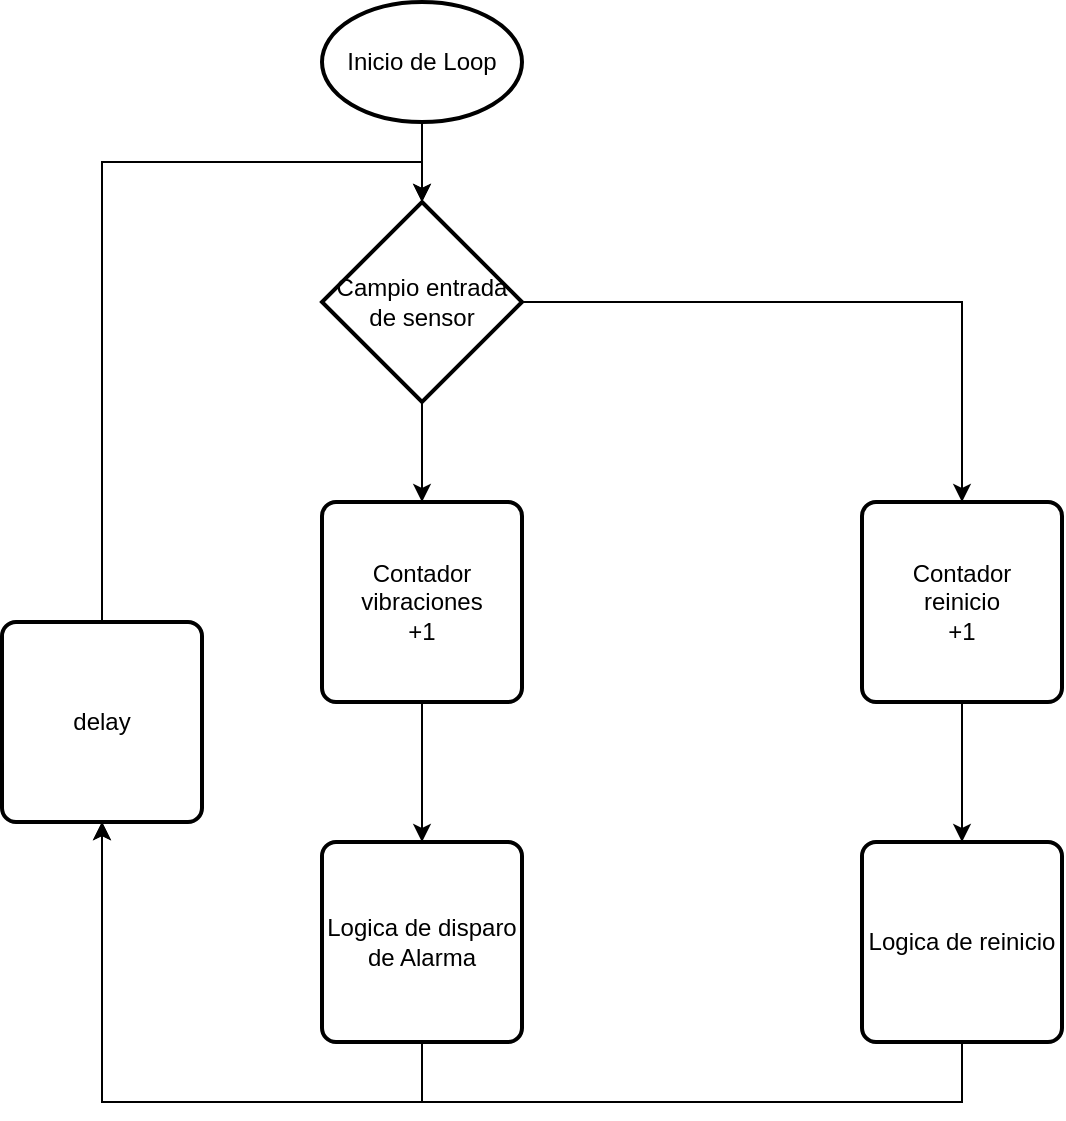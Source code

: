 <mxfile version="20.7.4" type="device"><diagram id="UntgqECXFvRxFrdLfsDa" name="Page-1"><mxGraphModel dx="1026" dy="677" grid="1" gridSize="10" guides="1" tooltips="1" connect="1" arrows="1" fold="1" page="1" pageScale="1" pageWidth="850" pageHeight="1100" math="0" shadow="0"><root><mxCell id="0"/><mxCell id="1" parent="0"/><mxCell id="8iZtHXji84iOWy4XLgpH-7" style="edgeStyle=orthogonalEdgeStyle;rounded=0;orthogonalLoop=1;jettySize=auto;html=1;entryX=0.5;entryY=0;entryDx=0;entryDy=0;entryPerimeter=0;" edge="1" parent="1" source="8iZtHXji84iOWy4XLgpH-1" target="8iZtHXji84iOWy4XLgpH-2"><mxGeometry relative="1" as="geometry"/></mxCell><mxCell id="8iZtHXji84iOWy4XLgpH-1" value="Inicio de Loop" style="strokeWidth=2;html=1;shape=mxgraph.flowchart.start_1;whiteSpace=wrap;" vertex="1" parent="1"><mxGeometry x="350" y="50" width="100" height="60" as="geometry"/></mxCell><mxCell id="8iZtHXji84iOWy4XLgpH-8" style="edgeStyle=orthogonalEdgeStyle;rounded=0;orthogonalLoop=1;jettySize=auto;html=1;entryX=0.5;entryY=0;entryDx=0;entryDy=0;" edge="1" parent="1" source="8iZtHXji84iOWy4XLgpH-2" target="8iZtHXji84iOWy4XLgpH-3"><mxGeometry relative="1" as="geometry"/></mxCell><mxCell id="8iZtHXji84iOWy4XLgpH-10" style="edgeStyle=orthogonalEdgeStyle;rounded=0;orthogonalLoop=1;jettySize=auto;html=1;entryX=0.5;entryY=0;entryDx=0;entryDy=0;" edge="1" parent="1" source="8iZtHXji84iOWy4XLgpH-2" target="8iZtHXji84iOWy4XLgpH-5"><mxGeometry relative="1" as="geometry"/></mxCell><mxCell id="8iZtHXji84iOWy4XLgpH-2" value="Campio entrada de sensor" style="strokeWidth=2;html=1;shape=mxgraph.flowchart.decision;whiteSpace=wrap;" vertex="1" parent="1"><mxGeometry x="350" y="150" width="100" height="100" as="geometry"/></mxCell><mxCell id="8iZtHXji84iOWy4XLgpH-9" style="edgeStyle=orthogonalEdgeStyle;rounded=0;orthogonalLoop=1;jettySize=auto;html=1;entryX=0.5;entryY=0;entryDx=0;entryDy=0;" edge="1" parent="1" source="8iZtHXji84iOWy4XLgpH-3" target="8iZtHXji84iOWy4XLgpH-4"><mxGeometry relative="1" as="geometry"/></mxCell><mxCell id="8iZtHXji84iOWy4XLgpH-3" value="Contador vibraciones&lt;br&gt;+1" style="rounded=1;whiteSpace=wrap;html=1;absoluteArcSize=1;arcSize=14;strokeWidth=2;" vertex="1" parent="1"><mxGeometry x="350" y="300" width="100" height="100" as="geometry"/></mxCell><mxCell id="8iZtHXji84iOWy4XLgpH-13" style="edgeStyle=orthogonalEdgeStyle;rounded=0;orthogonalLoop=1;jettySize=auto;html=1;" edge="1" parent="1" source="8iZtHXji84iOWy4XLgpH-4" target="8iZtHXji84iOWy4XLgpH-12"><mxGeometry relative="1" as="geometry"><Array as="points"><mxPoint x="400" y="600"/><mxPoint x="240" y="600"/></Array></mxGeometry></mxCell><mxCell id="8iZtHXji84iOWy4XLgpH-4" value="Logica de disparo de Alarma" style="rounded=1;whiteSpace=wrap;html=1;absoluteArcSize=1;arcSize=14;strokeWidth=2;" vertex="1" parent="1"><mxGeometry x="350" y="470" width="100" height="100" as="geometry"/></mxCell><mxCell id="8iZtHXji84iOWy4XLgpH-11" style="edgeStyle=orthogonalEdgeStyle;rounded=0;orthogonalLoop=1;jettySize=auto;html=1;entryX=0.5;entryY=0;entryDx=0;entryDy=0;" edge="1" parent="1" source="8iZtHXji84iOWy4XLgpH-5" target="8iZtHXji84iOWy4XLgpH-6"><mxGeometry relative="1" as="geometry"/></mxCell><mxCell id="8iZtHXji84iOWy4XLgpH-5" value="Contador&lt;br&gt;reinicio&lt;br&gt;+1" style="rounded=1;whiteSpace=wrap;html=1;absoluteArcSize=1;arcSize=14;strokeWidth=2;" vertex="1" parent="1"><mxGeometry x="620" y="300" width="100" height="100" as="geometry"/></mxCell><mxCell id="8iZtHXji84iOWy4XLgpH-14" style="edgeStyle=orthogonalEdgeStyle;rounded=0;orthogonalLoop=1;jettySize=auto;html=1;" edge="1" parent="1" source="8iZtHXji84iOWy4XLgpH-6"><mxGeometry relative="1" as="geometry"><mxPoint x="240" y="460" as="targetPoint"/><Array as="points"><mxPoint x="670" y="600"/><mxPoint x="240" y="600"/></Array></mxGeometry></mxCell><mxCell id="8iZtHXji84iOWy4XLgpH-6" value="Logica de reinicio" style="rounded=1;whiteSpace=wrap;html=1;absoluteArcSize=1;arcSize=14;strokeWidth=2;" vertex="1" parent="1"><mxGeometry x="620" y="470" width="100" height="100" as="geometry"/></mxCell><mxCell id="8iZtHXji84iOWy4XLgpH-15" style="edgeStyle=orthogonalEdgeStyle;rounded=0;orthogonalLoop=1;jettySize=auto;html=1;entryX=0.5;entryY=0;entryDx=0;entryDy=0;entryPerimeter=0;" edge="1" parent="1" source="8iZtHXji84iOWy4XLgpH-12" target="8iZtHXji84iOWy4XLgpH-2"><mxGeometry relative="1" as="geometry"><Array as="points"><mxPoint x="240" y="130"/><mxPoint x="400" y="130"/></Array></mxGeometry></mxCell><mxCell id="8iZtHXji84iOWy4XLgpH-12" value="delay" style="rounded=1;whiteSpace=wrap;html=1;absoluteArcSize=1;arcSize=14;strokeWidth=2;" vertex="1" parent="1"><mxGeometry x="190" y="360" width="100" height="100" as="geometry"/></mxCell></root></mxGraphModel></diagram></mxfile>